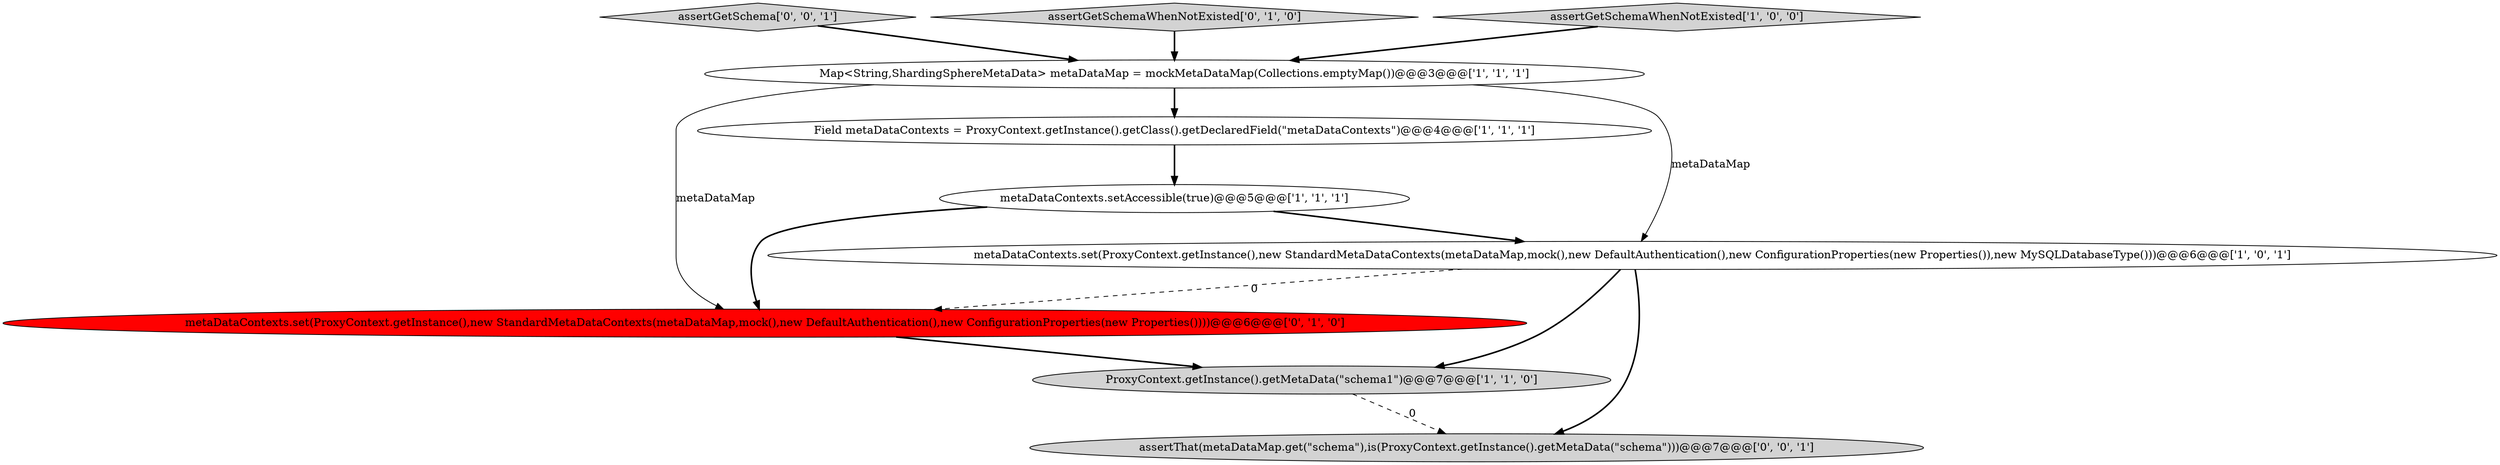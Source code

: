 digraph {
4 [style = filled, label = "metaDataContexts.set(ProxyContext.getInstance(),new StandardMetaDataContexts(metaDataMap,mock(),new DefaultAuthentication(),new ConfigurationProperties(new Properties()),new MySQLDatabaseType()))@@@6@@@['1', '0', '1']", fillcolor = white, shape = ellipse image = "AAA0AAABBB1BBB"];
6 [style = filled, label = "metaDataContexts.set(ProxyContext.getInstance(),new StandardMetaDataContexts(metaDataMap,mock(),new DefaultAuthentication(),new ConfigurationProperties(new Properties())))@@@6@@@['0', '1', '0']", fillcolor = red, shape = ellipse image = "AAA1AAABBB2BBB"];
8 [style = filled, label = "assertThat(metaDataMap.get(\"schema\"),is(ProxyContext.getInstance().getMetaData(\"schema\")))@@@7@@@['0', '0', '1']", fillcolor = lightgray, shape = ellipse image = "AAA0AAABBB3BBB"];
9 [style = filled, label = "assertGetSchema['0', '0', '1']", fillcolor = lightgray, shape = diamond image = "AAA0AAABBB3BBB"];
2 [style = filled, label = "Map<String,ShardingSphereMetaData> metaDataMap = mockMetaDataMap(Collections.emptyMap())@@@3@@@['1', '1', '1']", fillcolor = white, shape = ellipse image = "AAA0AAABBB1BBB"];
0 [style = filled, label = "Field metaDataContexts = ProxyContext.getInstance().getClass().getDeclaredField(\"metaDataContexts\")@@@4@@@['1', '1', '1']", fillcolor = white, shape = ellipse image = "AAA0AAABBB1BBB"];
7 [style = filled, label = "assertGetSchemaWhenNotExisted['0', '1', '0']", fillcolor = lightgray, shape = diamond image = "AAA0AAABBB2BBB"];
5 [style = filled, label = "metaDataContexts.setAccessible(true)@@@5@@@['1', '1', '1']", fillcolor = white, shape = ellipse image = "AAA0AAABBB1BBB"];
1 [style = filled, label = "ProxyContext.getInstance().getMetaData(\"schema1\")@@@7@@@['1', '1', '0']", fillcolor = lightgray, shape = ellipse image = "AAA0AAABBB1BBB"];
3 [style = filled, label = "assertGetSchemaWhenNotExisted['1', '0', '0']", fillcolor = lightgray, shape = diamond image = "AAA0AAABBB1BBB"];
6->1 [style = bold, label=""];
4->8 [style = bold, label=""];
1->8 [style = dashed, label="0"];
4->1 [style = bold, label=""];
2->0 [style = bold, label=""];
2->6 [style = solid, label="metaDataMap"];
2->4 [style = solid, label="metaDataMap"];
5->6 [style = bold, label=""];
3->2 [style = bold, label=""];
4->6 [style = dashed, label="0"];
9->2 [style = bold, label=""];
7->2 [style = bold, label=""];
5->4 [style = bold, label=""];
0->5 [style = bold, label=""];
}
